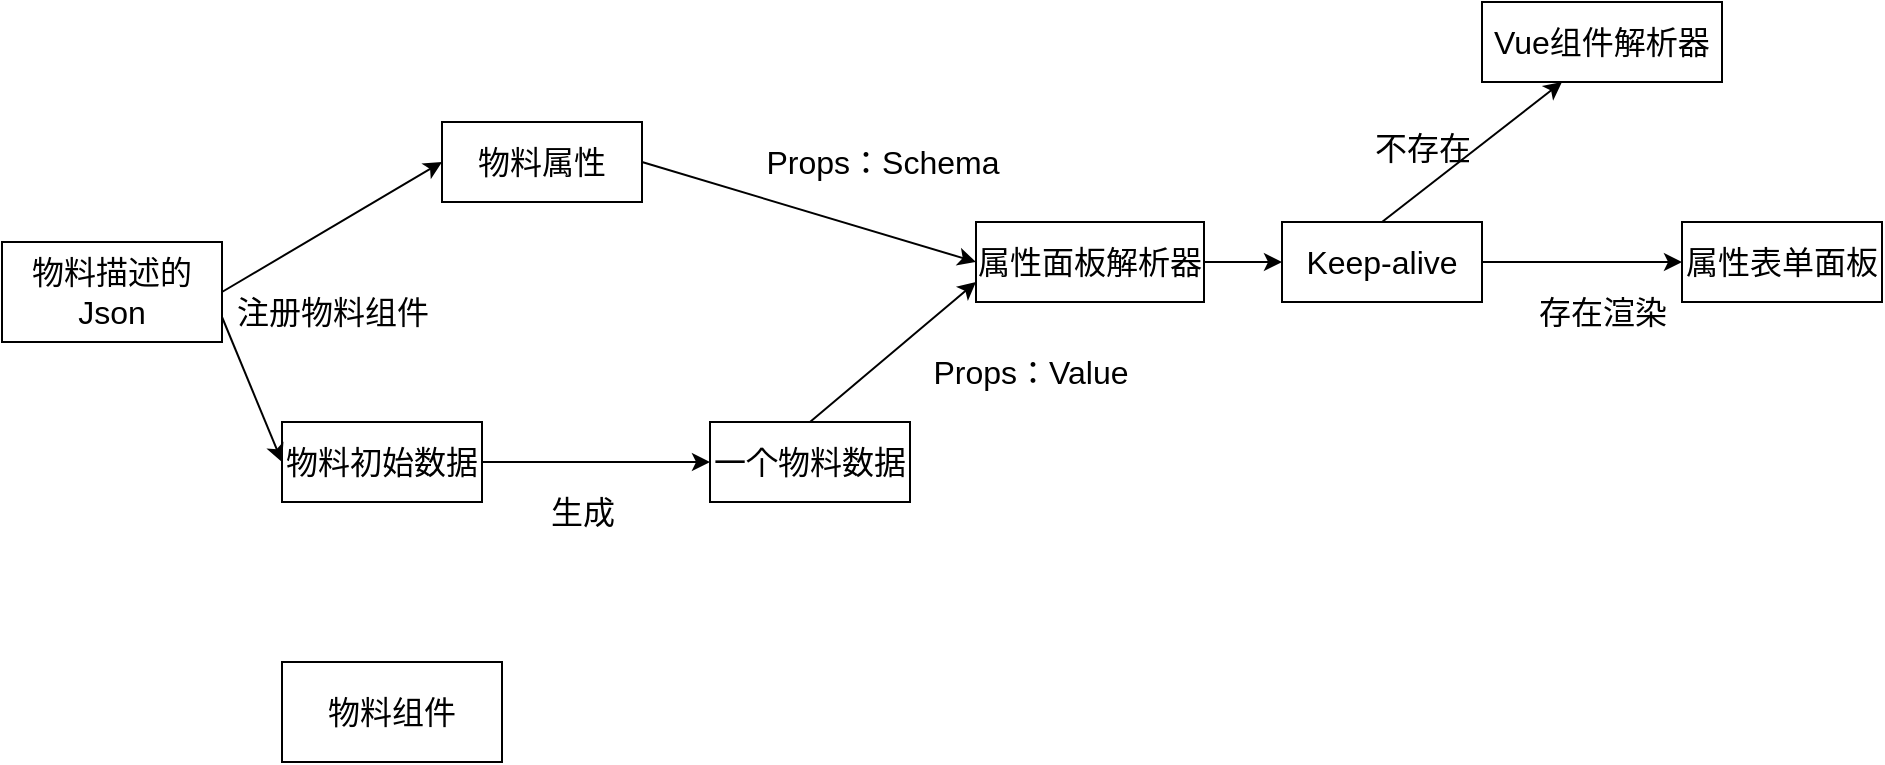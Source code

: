 <mxfile version="24.0.7" type="github">
  <diagram name="第 1 页" id="31_aY2b9oiJGZhxjjCR7">
    <mxGraphModel dx="1694" dy="551" grid="1" gridSize="10" guides="1" tooltips="1" connect="1" arrows="1" fold="1" page="1" pageScale="1" pageWidth="827" pageHeight="1169" math="0" shadow="0">
      <root>
        <mxCell id="0" />
        <mxCell id="1" parent="0" />
        <mxCell id="5ZsdtWM98wblcfqnr6au-1" value="物料描述的Json" style="rounded=0;whiteSpace=wrap;html=1;fontSize=16;" parent="1" vertex="1">
          <mxGeometry x="-40" y="210" width="110" height="50" as="geometry" />
        </mxCell>
        <mxCell id="5ZsdtWM98wblcfqnr6au-2" value="物料属性" style="rounded=0;whiteSpace=wrap;html=1;fontSize=16;" parent="1" vertex="1">
          <mxGeometry x="180" y="150" width="100" height="40" as="geometry" />
        </mxCell>
        <mxCell id="5ZsdtWM98wblcfqnr6au-3" value="" style="edgeStyle=orthogonalEdgeStyle;rounded=0;orthogonalLoop=1;jettySize=auto;html=1;exitX=1;exitY=0.5;exitDx=0;exitDy=0;fontSize=16;" parent="1" source="5ZsdtWM98wblcfqnr6au-4" target="5ZsdtWM98wblcfqnr6au-12" edge="1">
          <mxGeometry relative="1" as="geometry" />
        </mxCell>
        <mxCell id="5ZsdtWM98wblcfqnr6au-4" value="物料初始数据" style="rounded=0;whiteSpace=wrap;html=1;fontSize=16;" parent="1" vertex="1">
          <mxGeometry x="100" y="300" width="100" height="40" as="geometry" />
        </mxCell>
        <mxCell id="5ZsdtWM98wblcfqnr6au-5" value="属性面板解析器" style="rounded=0;whiteSpace=wrap;html=1;fontSize=16;" parent="1" vertex="1">
          <mxGeometry x="447" y="200" width="114" height="40" as="geometry" />
        </mxCell>
        <mxCell id="5ZsdtWM98wblcfqnr6au-6" value="属性表单面板" style="rounded=0;whiteSpace=wrap;html=1;fontSize=16;" parent="1" vertex="1">
          <mxGeometry x="800" y="200" width="100" height="40" as="geometry" />
        </mxCell>
        <mxCell id="5ZsdtWM98wblcfqnr6au-7" value="" style="endArrow=classic;html=1;rounded=0;exitX=1;exitY=0.5;exitDx=0;exitDy=0;entryX=0;entryY=0.5;entryDx=0;entryDy=0;fontSize=16;" parent="1" source="5ZsdtWM98wblcfqnr6au-1" target="5ZsdtWM98wblcfqnr6au-2" edge="1">
          <mxGeometry width="50" height="50" relative="1" as="geometry">
            <mxPoint x="290" y="320" as="sourcePoint" />
            <mxPoint x="340" y="270" as="targetPoint" />
          </mxGeometry>
        </mxCell>
        <mxCell id="5ZsdtWM98wblcfqnr6au-8" value="" style="endArrow=classic;html=1;rounded=0;exitX=1;exitY=0.75;exitDx=0;exitDy=0;entryX=0;entryY=0.5;entryDx=0;entryDy=0;fontSize=16;" parent="1" source="5ZsdtWM98wblcfqnr6au-1" target="5ZsdtWM98wblcfqnr6au-4" edge="1">
          <mxGeometry width="50" height="50" relative="1" as="geometry">
            <mxPoint x="80" y="240" as="sourcePoint" />
            <mxPoint x="190" y="160" as="targetPoint" />
          </mxGeometry>
        </mxCell>
        <mxCell id="5ZsdtWM98wblcfqnr6au-9" value="" style="endArrow=classic;html=1;rounded=0;exitX=1;exitY=0.5;exitDx=0;exitDy=0;entryX=0;entryY=0.5;entryDx=0;entryDy=0;fontSize=16;" parent="1" source="5ZsdtWM98wblcfqnr6au-2" target="5ZsdtWM98wblcfqnr6au-5" edge="1">
          <mxGeometry width="50" height="50" relative="1" as="geometry">
            <mxPoint x="80" y="240" as="sourcePoint" />
            <mxPoint x="190" y="160" as="targetPoint" />
          </mxGeometry>
        </mxCell>
        <mxCell id="5ZsdtWM98wblcfqnr6au-10" value="" style="endArrow=classic;html=1;rounded=0;exitX=0.5;exitY=0;exitDx=0;exitDy=0;entryX=0;entryY=0.75;entryDx=0;entryDy=0;fontSize=16;" parent="1" source="5ZsdtWM98wblcfqnr6au-12" target="5ZsdtWM98wblcfqnr6au-5" edge="1">
          <mxGeometry width="50" height="50" relative="1" as="geometry">
            <mxPoint x="410" y="320" as="sourcePoint" />
            <mxPoint x="456" y="230" as="targetPoint" />
            <Array as="points" />
          </mxGeometry>
        </mxCell>
        <mxCell id="5ZsdtWM98wblcfqnr6au-12" value="一个物料数据" style="rounded=0;whiteSpace=wrap;html=1;fontSize=16;" parent="1" vertex="1">
          <mxGeometry x="314" y="300" width="100" height="40" as="geometry" />
        </mxCell>
        <mxCell id="5ZsdtWM98wblcfqnr6au-13" value="注册物料组件" style="text;html=1;align=center;verticalAlign=middle;resizable=0;points=[];autosize=1;strokeColor=none;fillColor=none;fontSize=16;" parent="1" vertex="1">
          <mxGeometry x="65" y="230" width="120" height="30" as="geometry" />
        </mxCell>
        <mxCell id="5ZsdtWM98wblcfqnr6au-14" value="Props：Schema" style="text;html=1;align=center;verticalAlign=middle;resizable=0;points=[];autosize=1;strokeColor=none;fillColor=none;fontSize=16;" parent="1" vertex="1">
          <mxGeometry x="330" y="155" width="140" height="30" as="geometry" />
        </mxCell>
        <mxCell id="5ZsdtWM98wblcfqnr6au-15" value="Props：Value" style="text;html=1;align=center;verticalAlign=middle;resizable=0;points=[];autosize=1;strokeColor=none;fillColor=none;fontSize=16;" parent="1" vertex="1">
          <mxGeometry x="414" y="260" width="120" height="30" as="geometry" />
        </mxCell>
        <mxCell id="5ZsdtWM98wblcfqnr6au-16" value="存在渲染" style="text;html=1;align=center;verticalAlign=middle;resizable=0;points=[];autosize=1;strokeColor=none;fillColor=none;fontSize=16;" parent="1" vertex="1">
          <mxGeometry x="715" y="230" width="90" height="30" as="geometry" />
        </mxCell>
        <mxCell id="5ZsdtWM98wblcfqnr6au-17" value="生成" style="text;html=1;align=center;verticalAlign=middle;resizable=0;points=[];autosize=1;strokeColor=none;fillColor=none;fontSize=16;" parent="1" vertex="1">
          <mxGeometry x="220" y="330" width="60" height="30" as="geometry" />
        </mxCell>
        <mxCell id="Z8ZRP_7kTQRBCO53DbjH-1" value="Keep-alive" style="rounded=0;whiteSpace=wrap;html=1;fontSize=16;" vertex="1" parent="1">
          <mxGeometry x="600" y="200" width="100" height="40" as="geometry" />
        </mxCell>
        <mxCell id="Z8ZRP_7kTQRBCO53DbjH-2" value="Vue组件解析器" style="rounded=0;whiteSpace=wrap;html=1;fontSize=16;" vertex="1" parent="1">
          <mxGeometry x="700" y="90" width="120" height="40" as="geometry" />
        </mxCell>
        <mxCell id="Z8ZRP_7kTQRBCO53DbjH-3" value="" style="endArrow=classic;html=1;rounded=0;exitX=1;exitY=0.5;exitDx=0;exitDy=0;entryX=0;entryY=0.5;entryDx=0;entryDy=0;" edge="1" parent="1" source="5ZsdtWM98wblcfqnr6au-5" target="Z8ZRP_7kTQRBCO53DbjH-1">
          <mxGeometry width="50" height="50" relative="1" as="geometry">
            <mxPoint x="460" y="340" as="sourcePoint" />
            <mxPoint x="510" y="290" as="targetPoint" />
          </mxGeometry>
        </mxCell>
        <mxCell id="Z8ZRP_7kTQRBCO53DbjH-4" value="" style="endArrow=classic;html=1;rounded=0;exitX=0.5;exitY=0;exitDx=0;exitDy=0;" edge="1" parent="1" source="Z8ZRP_7kTQRBCO53DbjH-1">
          <mxGeometry width="50" height="50" relative="1" as="geometry">
            <mxPoint x="690" y="180" as="sourcePoint" />
            <mxPoint x="740" y="130" as="targetPoint" />
          </mxGeometry>
        </mxCell>
        <mxCell id="Z8ZRP_7kTQRBCO53DbjH-5" value="&lt;font style=&quot;font-size: 16px;&quot;&gt;不存在&lt;/font&gt;" style="text;html=1;align=center;verticalAlign=middle;resizable=0;points=[];autosize=1;strokeColor=none;fillColor=none;" vertex="1" parent="1">
          <mxGeometry x="635" y="148" width="70" height="30" as="geometry" />
        </mxCell>
        <mxCell id="Z8ZRP_7kTQRBCO53DbjH-6" value="" style="endArrow=classic;html=1;rounded=0;exitX=1;exitY=0.5;exitDx=0;exitDy=0;" edge="1" parent="1" source="Z8ZRP_7kTQRBCO53DbjH-1">
          <mxGeometry width="50" height="50" relative="1" as="geometry">
            <mxPoint x="750" y="270" as="sourcePoint" />
            <mxPoint x="800" y="220" as="targetPoint" />
          </mxGeometry>
        </mxCell>
        <mxCell id="Z8ZRP_7kTQRBCO53DbjH-8" value="物料组件" style="rounded=0;whiteSpace=wrap;html=1;fontSize=16;" vertex="1" parent="1">
          <mxGeometry x="100" y="420" width="110" height="50" as="geometry" />
        </mxCell>
      </root>
    </mxGraphModel>
  </diagram>
</mxfile>
